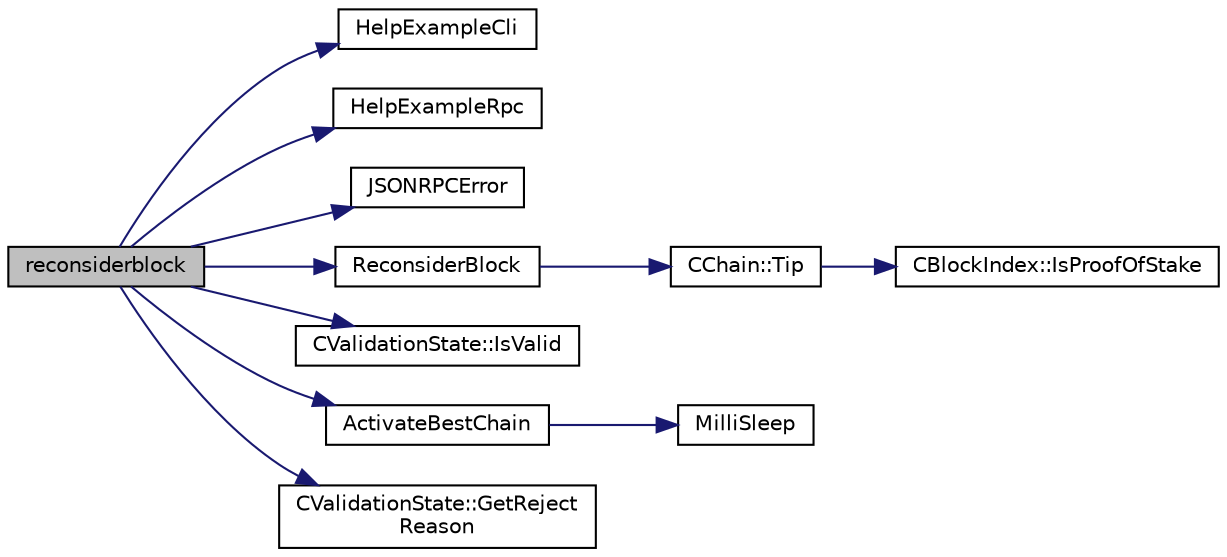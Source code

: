 digraph "reconsiderblock"
{
  edge [fontname="Helvetica",fontsize="10",labelfontname="Helvetica",labelfontsize="10"];
  node [fontname="Helvetica",fontsize="10",shape=record];
  rankdir="LR";
  Node194 [label="reconsiderblock",height=0.2,width=0.4,color="black", fillcolor="grey75", style="filled", fontcolor="black"];
  Node194 -> Node195 [color="midnightblue",fontsize="10",style="solid",fontname="Helvetica"];
  Node195 [label="HelpExampleCli",height=0.2,width=0.4,color="black", fillcolor="white", style="filled",URL="$rpcserver_8cpp.html#ac01ac6eab5467567ed0da106814e04ec"];
  Node194 -> Node196 [color="midnightblue",fontsize="10",style="solid",fontname="Helvetica"];
  Node196 [label="HelpExampleRpc",height=0.2,width=0.4,color="black", fillcolor="white", style="filled",URL="$rpcserver_8cpp.html#a06ea60e24e5a1053a14a11b1009bf9ef"];
  Node194 -> Node197 [color="midnightblue",fontsize="10",style="solid",fontname="Helvetica"];
  Node197 [label="JSONRPCError",height=0.2,width=0.4,color="black", fillcolor="white", style="filled",URL="$rpcprotocol_8cpp.html#a17b1bb111ab339efc951929834766039"];
  Node194 -> Node198 [color="midnightblue",fontsize="10",style="solid",fontname="Helvetica"];
  Node198 [label="ReconsiderBlock",height=0.2,width=0.4,color="black", fillcolor="white", style="filled",URL="$main_8cpp.html#a8302271cb4b4deed26c45b002ce2b4a0",tooltip="Remove invalidity status from a block and its descendants. "];
  Node198 -> Node199 [color="midnightblue",fontsize="10",style="solid",fontname="Helvetica"];
  Node199 [label="CChain::Tip",height=0.2,width=0.4,color="black", fillcolor="white", style="filled",URL="$class_c_chain.html#a40ccefec14f8f3195c08c827af8cf412",tooltip="Returns the index entry for the tip of this chain, or NULL if none. "];
  Node199 -> Node200 [color="midnightblue",fontsize="10",style="solid",fontname="Helvetica"];
  Node200 [label="CBlockIndex::IsProofOfStake",height=0.2,width=0.4,color="black", fillcolor="white", style="filled",URL="$class_c_block_index.html#a2438a891e9d43821c0d99e1bdac56fde"];
  Node194 -> Node201 [color="midnightblue",fontsize="10",style="solid",fontname="Helvetica"];
  Node201 [label="CValidationState::IsValid",height=0.2,width=0.4,color="black", fillcolor="white", style="filled",URL="$class_c_validation_state.html#a7dc31c88ba63ad17a954f247d21b550c"];
  Node194 -> Node202 [color="midnightblue",fontsize="10",style="solid",fontname="Helvetica"];
  Node202 [label="ActivateBestChain",height=0.2,width=0.4,color="black", fillcolor="white", style="filled",URL="$main_8cpp.html#ac59c8d1f38aa3ece703960bd3912a952",tooltip="Make the best chain active, in multiple steps. "];
  Node202 -> Node203 [color="midnightblue",fontsize="10",style="solid",fontname="Helvetica"];
  Node203 [label="MilliSleep",height=0.2,width=0.4,color="black", fillcolor="white", style="filled",URL="$utiltime_8cpp.html#ac635182d3e845eda4af4fa5ab31609da"];
  Node194 -> Node204 [color="midnightblue",fontsize="10",style="solid",fontname="Helvetica"];
  Node204 [label="CValidationState::GetReject\lReason",height=0.2,width=0.4,color="black", fillcolor="white", style="filled",URL="$class_c_validation_state.html#a8fa9612cb40c3c8592f7cd29b5931ccd"];
}
